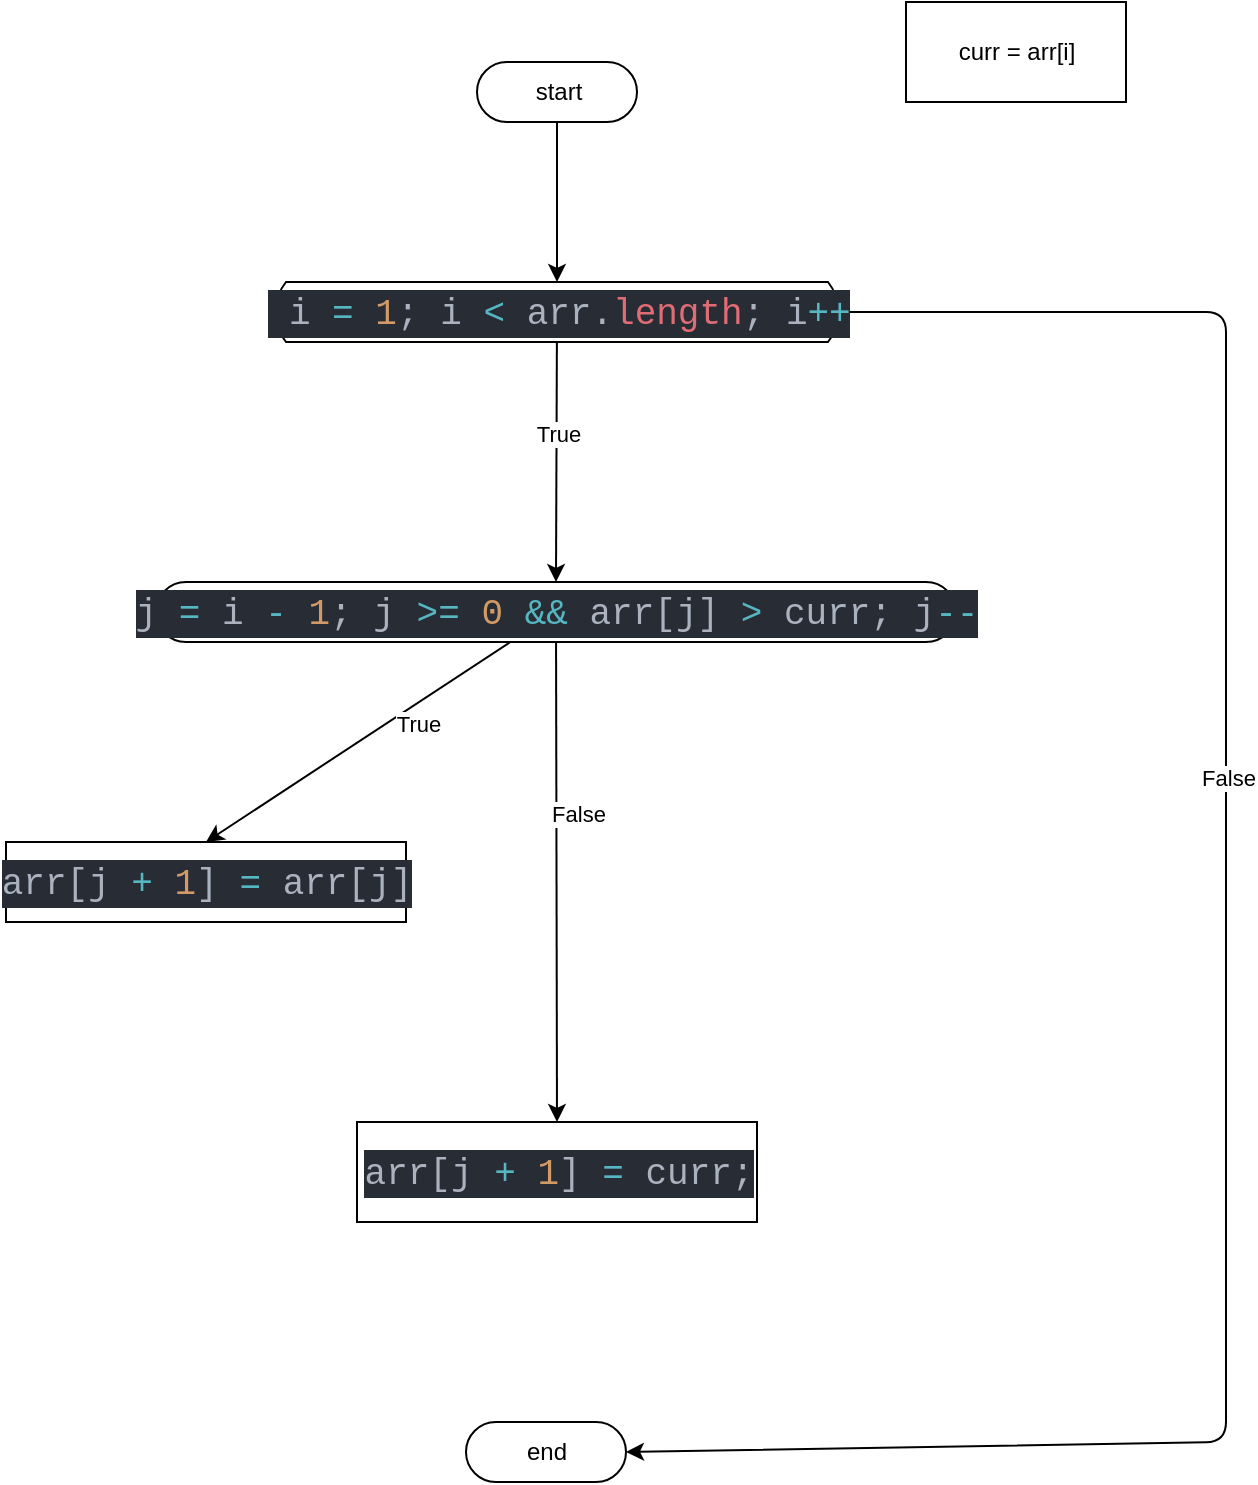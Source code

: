 <mxfile>
    <diagram id="-AanQe75kt6UGUcAjNG-" name="Page-1">
        <mxGraphModel dx="1126" dy="633" grid="1" gridSize="10" guides="1" tooltips="1" connect="1" arrows="1" fold="1" page="1" pageScale="1" pageWidth="850" pageHeight="1100" math="0" shadow="0">
            <root>
                <mxCell id="0"/>
                <mxCell id="1" parent="0"/>
                <mxCell id="2" value="end" style="html=1;dashed=0;whitespace=wrap;shape=mxgraph.dfd.start" parent="1" vertex="1">
                    <mxGeometry x="380" y="860" width="80" height="30" as="geometry"/>
                </mxCell>
                <mxCell id="18" style="edgeStyle=none;html=1;entryX=0.5;entryY=0;entryDx=0;entryDy=0;entryPerimeter=0;" parent="1" source="3" target="4" edge="1">
                    <mxGeometry relative="1" as="geometry"/>
                </mxCell>
                <mxCell id="3" value="start" style="html=1;dashed=0;whitespace=wrap;shape=mxgraph.dfd.start" parent="1" vertex="1">
                    <mxGeometry x="385.5" y="180" width="80" height="30" as="geometry"/>
                </mxCell>
                <mxCell id="7" style="edgeStyle=none;html=1;entryX=0.5;entryY=0.5;entryDx=0;entryDy=-15;entryPerimeter=0;" parent="1" source="4" target="5" edge="1">
                    <mxGeometry relative="1" as="geometry"/>
                </mxCell>
                <mxCell id="8" value="True" style="edgeLabel;html=1;align=center;verticalAlign=middle;resizable=0;points=[];" parent="7" vertex="1" connectable="0">
                    <mxGeometry x="-0.244" relative="1" as="geometry">
                        <mxPoint as="offset"/>
                    </mxGeometry>
                </mxCell>
                <mxCell id="10" style="edgeStyle=none;html=1;entryX=1;entryY=0.5;entryDx=0;entryDy=0;entryPerimeter=0;" parent="1" source="4" target="2" edge="1">
                    <mxGeometry relative="1" as="geometry">
                        <mxPoint x="760" y="660" as="targetPoint"/>
                        <Array as="points">
                            <mxPoint x="760" y="305"/>
                            <mxPoint x="760" y="870"/>
                        </Array>
                    </mxGeometry>
                </mxCell>
                <mxCell id="11" value="False" style="edgeLabel;html=1;align=center;verticalAlign=middle;resizable=0;points=[];" parent="10" vertex="1" connectable="0">
                    <mxGeometry x="-0.198" y="1" relative="1" as="geometry">
                        <mxPoint y="1" as="offset"/>
                    </mxGeometry>
                </mxCell>
                <mxCell id="4" value="&lt;div style=&quot;color: rgb(171, 178, 191); background-color: rgb(40, 44, 52); font-family: MontserratAlternates-Regular, Consolas, &amp;quot;Courier New&amp;quot;, monospace; font-size: 18px; line-height: 24px;&quot;&gt;&amp;nbsp;i &lt;span style=&quot;color: #56b6c2;&quot;&gt;=&lt;/span&gt; &lt;span style=&quot;color: #d19a66;&quot;&gt;1&lt;/span&gt;; i &lt;span style=&quot;color: #56b6c2;&quot;&gt;&amp;lt;&lt;/span&gt; arr.&lt;span style=&quot;color: #e06c75;&quot;&gt;length&lt;/span&gt;; i&lt;span style=&quot;color: #56b6c2;&quot;&gt;++&lt;/span&gt;&lt;/div&gt;" style="html=1;dashed=0;whitespace=wrap;shape=mxgraph.dfd.loop" parent="1" vertex="1">
                    <mxGeometry x="284" y="290" width="283" height="30" as="geometry"/>
                </mxCell>
                <mxCell id="14" style="edgeStyle=none;html=1;entryX=0.5;entryY=0;entryDx=0;entryDy=0;" parent="1" source="5" target="12" edge="1">
                    <mxGeometry relative="1" as="geometry"/>
                </mxCell>
                <mxCell id="15" value="True" style="edgeLabel;html=1;align=center;verticalAlign=middle;resizable=0;points=[];" parent="14" vertex="1" connectable="0">
                    <mxGeometry x="-0.377" y="2" relative="1" as="geometry">
                        <mxPoint y="8" as="offset"/>
                    </mxGeometry>
                </mxCell>
                <mxCell id="16" style="edgeStyle=none;html=1;entryX=0.5;entryY=0;entryDx=0;entryDy=0;" parent="1" source="5" target="13" edge="1">
                    <mxGeometry relative="1" as="geometry"/>
                </mxCell>
                <mxCell id="17" value="False" style="edgeLabel;html=1;align=center;verticalAlign=middle;resizable=0;points=[];" parent="16" vertex="1" connectable="0">
                    <mxGeometry x="-0.401" y="3" relative="1" as="geometry">
                        <mxPoint x="8" y="14" as="offset"/>
                    </mxGeometry>
                </mxCell>
                <mxCell id="5" value="&lt;div style=&quot;color: rgb(171, 178, 191); background-color: rgb(40, 44, 52); font-family: MontserratAlternates-Regular, Consolas, &amp;quot;Courier New&amp;quot;, monospace; font-size: 18px; line-height: 24px;&quot;&gt;j &lt;span style=&quot;color: #56b6c2;&quot;&gt;=&lt;/span&gt; i &lt;span style=&quot;color: #56b6c2;&quot;&gt;-&lt;/span&gt; &lt;span style=&quot;color: #d19a66;&quot;&gt;1&lt;/span&gt;; j &lt;span style=&quot;color: #56b6c2;&quot;&gt;&amp;gt;=&lt;/span&gt; &lt;span style=&quot;color: #d19a66;&quot;&gt;0&lt;/span&gt; &lt;span style=&quot;color: #56b6c2;&quot;&gt;&amp;amp;&amp;amp;&lt;/span&gt; arr[j] &lt;span style=&quot;color: #56b6c2;&quot;&gt;&amp;gt;&lt;/span&gt; curr; j&lt;span style=&quot;color: #56b6c2;&quot;&gt;--&lt;/span&gt;&lt;/div&gt;" style="html=1;dashed=0;whitespace=wrap;shape=mxgraph.dfd.start" parent="1" vertex="1">
                    <mxGeometry x="225" y="440" width="400" height="30" as="geometry"/>
                </mxCell>
                <mxCell id="12" value="&lt;div style=&quot;color: rgb(171, 178, 191); background-color: rgb(40, 44, 52); font-family: MontserratAlternates-Regular, Consolas, &amp;quot;Courier New&amp;quot;, monospace; font-size: 18px; line-height: 24px;&quot;&gt;arr[j &lt;span style=&quot;color: #56b6c2;&quot;&gt;+&lt;/span&gt; &lt;span style=&quot;color: #d19a66;&quot;&gt;1&lt;/span&gt;] &lt;span style=&quot;color: #56b6c2;&quot;&gt;=&lt;/span&gt; arr[j]&lt;/div&gt;" style="html=1;dashed=0;whitespace=wrap;" parent="1" vertex="1">
                    <mxGeometry x="150" y="570" width="200" height="40" as="geometry"/>
                </mxCell>
                <mxCell id="13" value="&lt;div style=&quot;color: rgb(171, 178, 191); background-color: rgb(40, 44, 52); font-family: MontserratAlternates-Regular, Consolas, &amp;quot;Courier New&amp;quot;, monospace; font-size: 18px; line-height: 24px;&quot;&gt;arr[j &lt;span style=&quot;color: #56b6c2;&quot;&gt;+&lt;/span&gt; &lt;span style=&quot;color: #d19a66;&quot;&gt;1&lt;/span&gt;] &lt;span style=&quot;color: #56b6c2;&quot;&gt;=&lt;/span&gt; curr;&lt;/div&gt;" style="html=1;dashed=0;whitespace=wrap;" parent="1" vertex="1">
                    <mxGeometry x="325.5" y="710" width="200" height="50" as="geometry"/>
                </mxCell>
                <mxCell id="19" value="curr = arr[i]" style="html=1;" vertex="1" parent="1">
                    <mxGeometry x="600" y="150" width="110" height="50" as="geometry"/>
                </mxCell>
            </root>
        </mxGraphModel>
    </diagram>
</mxfile>